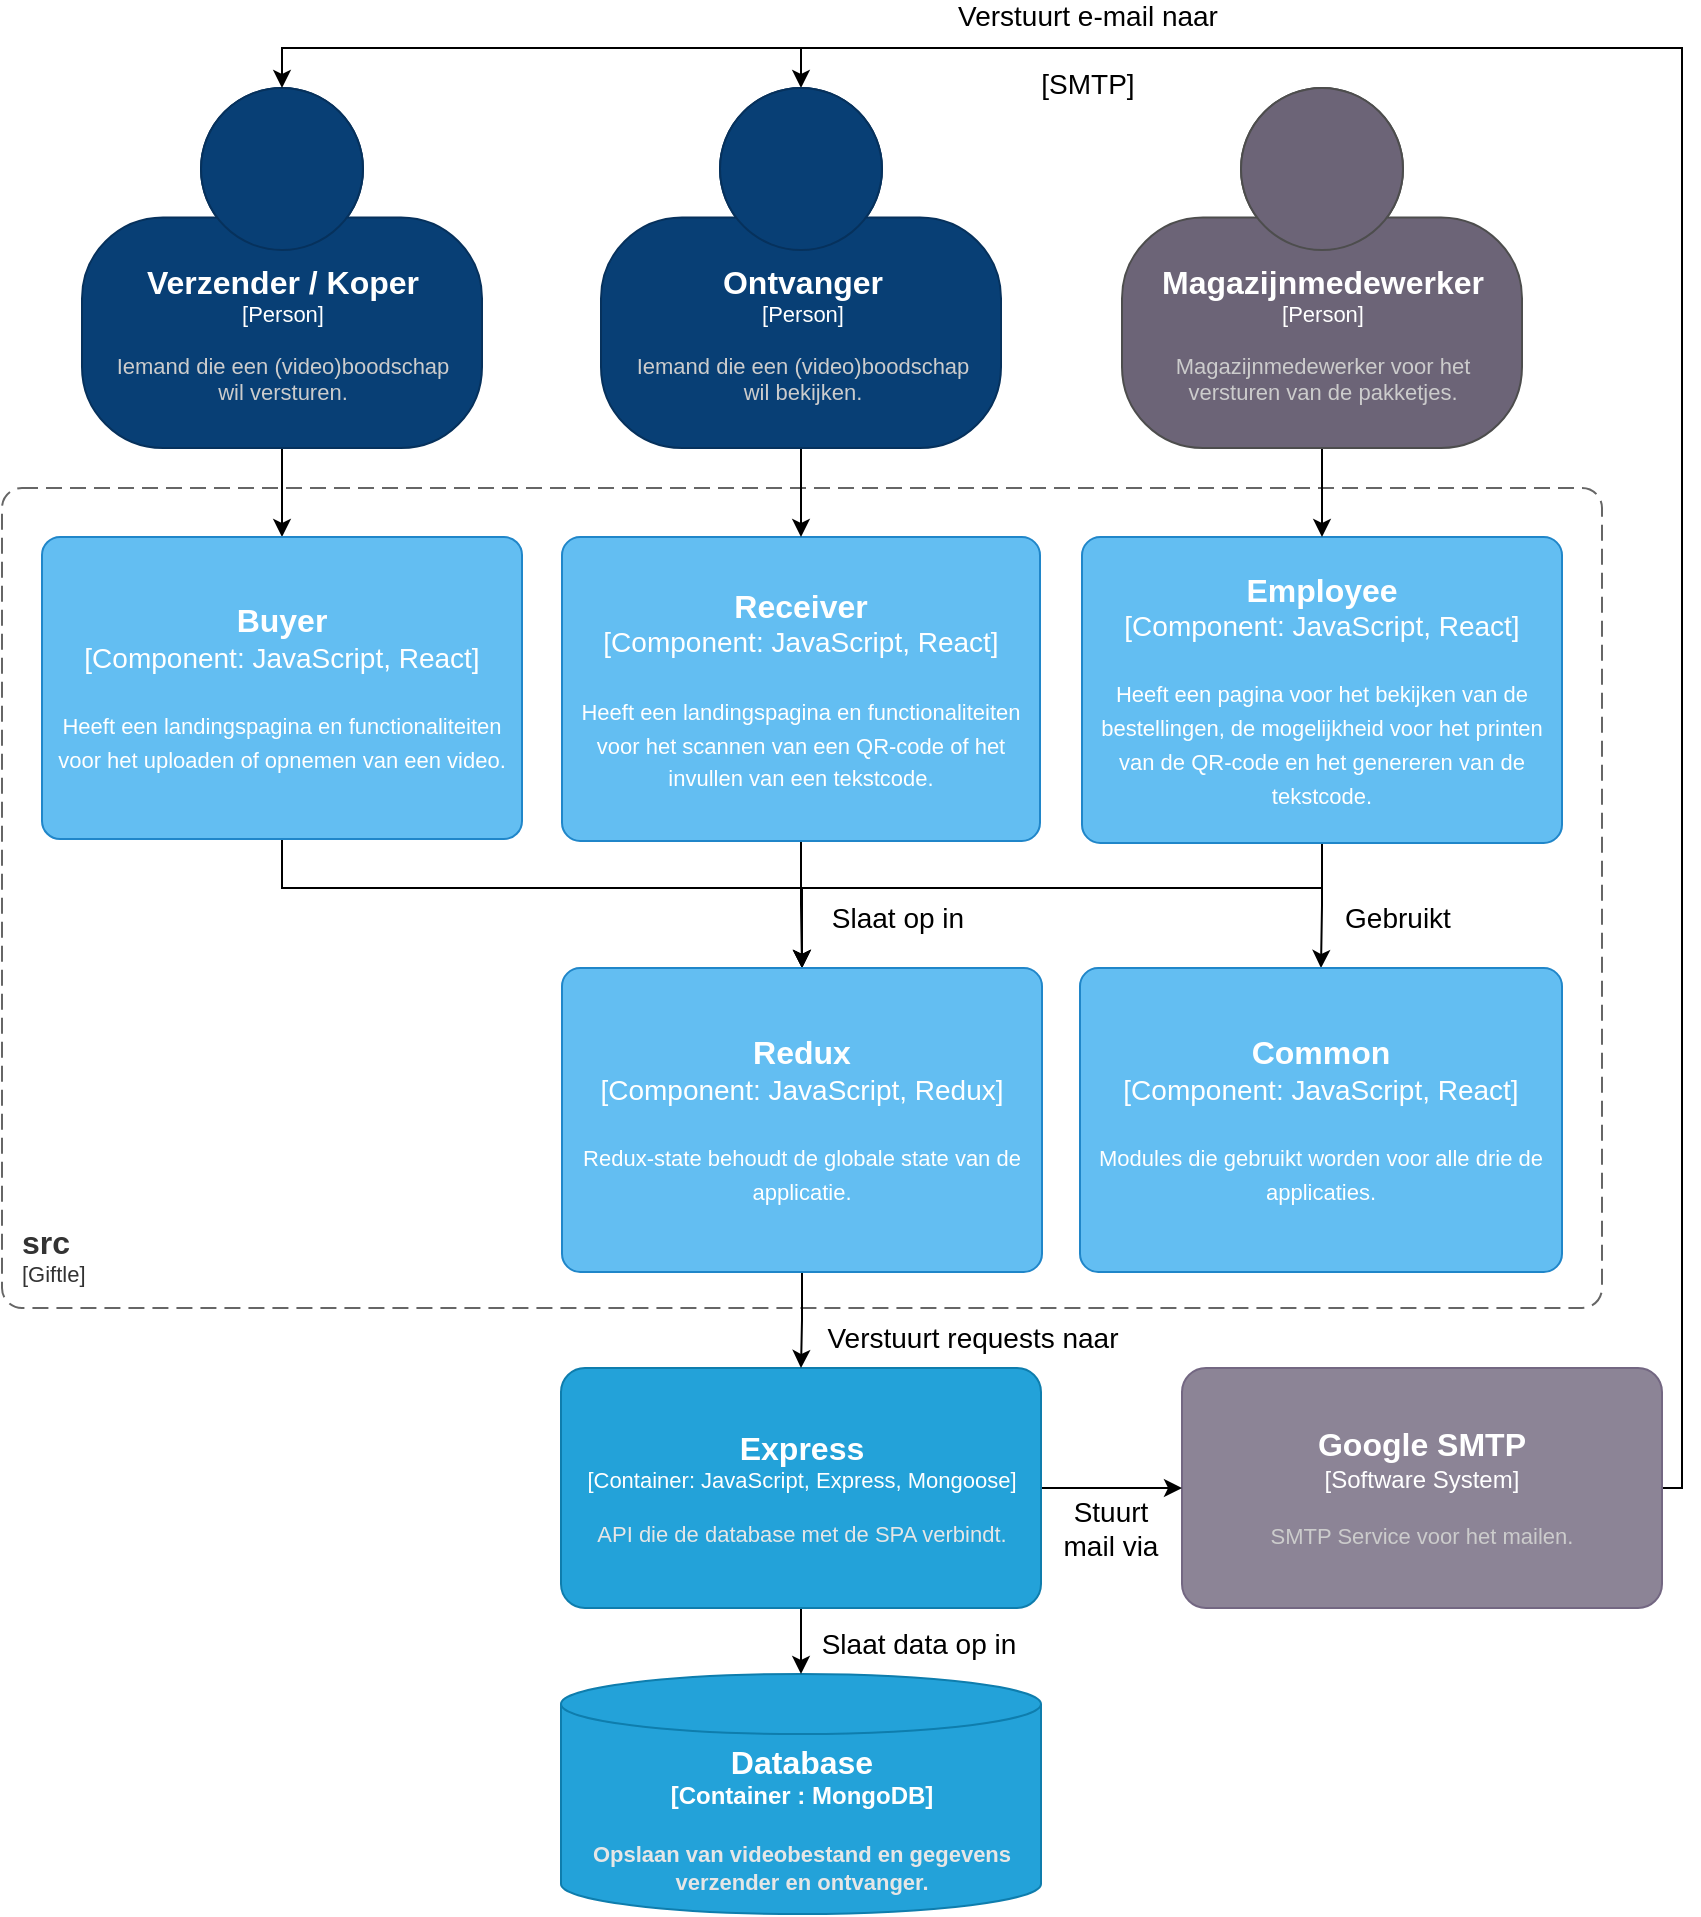<mxfile version="15.9.1" type="device"><diagram id="-0ToV_xf4O4VbdPgDHqG" name="Page-1"><mxGraphModel dx="1721" dy="923" grid="1" gridSize="10" guides="1" tooltips="1" connect="1" arrows="1" fold="1" page="0" pageScale="1" pageWidth="850" pageHeight="1100" math="0" shadow="0"><root><mxCell id="0"/><mxCell id="1" parent="0"/><mxCell id="0wUdZuKvDCX5RXPIYe8K-27" style="edgeStyle=orthogonalEdgeStyle;rounded=0;orthogonalLoop=1;jettySize=auto;html=1;exitX=0.5;exitY=1;exitDx=0;exitDy=0;exitPerimeter=0;entryX=0.5;entryY=0;entryDx=0;entryDy=0;entryPerimeter=0;fontFamily=Helvetica;fontSize=14;fontColor=#000000;strokeColor=default;strokeWidth=1;" parent="1" source="0wUdZuKvDCX5RXPIYe8K-1" target="0wUdZuKvDCX5RXPIYe8K-42" edge="1"><mxGeometry relative="1" as="geometry"><mxPoint x="188" y="338.0" as="targetPoint"/></mxGeometry></mxCell><object c4Name="Verzender / Koper" c4Type="Person" c4Description="Iemand die een (video)boodschap&#10;wil versturen." label="&lt;font style=&quot;font-size: 16px&quot;&gt;&lt;b&gt;%c4Name%&lt;/b&gt;&lt;/font&gt;&lt;div&gt;[%c4Type%]&lt;/div&gt;&lt;br&gt;&lt;div&gt;&lt;font style=&quot;font-size: 11px&quot;&gt;&lt;font color=&quot;#cccccc&quot;&gt;%c4Description%&lt;/font&gt;&lt;/font&gt;&lt;/div&gt;" placeholders="1" id="0wUdZuKvDCX5RXPIYe8K-1"><mxCell style="html=1;fontSize=11;dashed=0;whitespace=wrap;fillColor=#083F75;strokeColor=#06315C;fontColor=#ffffff;shape=mxgraph.c4.person2;align=center;metaEdit=1;points=[[0.5,0,0],[1,0.5,0],[1,0.75,0],[0.75,1,0],[0.5,1,0],[0.25,1,0],[0,0.75,0],[0,0.5,0]];resizable=0;fontFamily=Helvetica;" parent="1" vertex="1"><mxGeometry x="120" y="120" width="200" height="180" as="geometry"/></mxCell></object><mxCell id="sfqRo5XyO4a88tALqcXe-2" style="edgeStyle=orthogonalEdgeStyle;rounded=0;orthogonalLoop=1;jettySize=auto;html=1;entryX=0.5;entryY=0;entryDx=0;entryDy=0;entryPerimeter=0;strokeWidth=1;fontFamily=Helvetica;" parent="1" source="0wUdZuKvDCX5RXPIYe8K-5" target="0wUdZuKvDCX5RXPIYe8K-1" edge="1"><mxGeometry relative="1" as="geometry"><Array as="points"><mxPoint x="920" y="820"/><mxPoint x="920" y="100"/><mxPoint x="220" y="100"/></Array></mxGeometry></mxCell><mxCell id="sfqRo5XyO4a88tALqcXe-3" style="edgeStyle=orthogonalEdgeStyle;rounded=0;orthogonalLoop=1;jettySize=auto;html=1;entryX=0.5;entryY=0;entryDx=0;entryDy=0;entryPerimeter=0;strokeWidth=1;startArrow=none;endSize=6;fontFamily=Helvetica;" parent="1" source="sfqRo5XyO4a88tALqcXe-4" target="0wUdZuKvDCX5RXPIYe8K-66" edge="1"><mxGeometry relative="1" as="geometry"><Array as="points"><mxPoint x="663" y="100"/><mxPoint x="480" y="100"/></Array></mxGeometry></mxCell><object placeholders="1" c4Name="Google SMTP" c4Type="Software System" c4Description="SMTP Service voor het mailen." label="&lt;font style=&quot;font-size: 16px&quot;&gt;&lt;b&gt;%c4Name%&lt;/b&gt;&lt;/font&gt;&lt;div&gt;[%c4Type%]&lt;/div&gt;&lt;br&gt;&lt;div&gt;&lt;font style=&quot;font-size: 11px&quot;&gt;&lt;font color=&quot;#cccccc&quot;&gt;%c4Description%&lt;/font&gt;&lt;/font&gt;&lt;/div&gt;" id="0wUdZuKvDCX5RXPIYe8K-5"><mxCell style="rounded=1;whiteSpace=wrap;html=1;labelBackgroundColor=none;fillColor=#8C8496;fontColor=#ffffff;align=center;arcSize=10;strokeColor=#736782;metaEdit=1;resizable=0;points=[[0.25,0,0],[0.5,0,0],[0.75,0,0],[1,0.25,0],[1,0.5,0],[1,0.75,0],[0.75,1,0],[0.5,1,0],[0.25,1,0],[0,0.75,0],[0,0.5,0],[0,0.25,0]];fontFamily=Helvetica;" parent="1" vertex="1"><mxGeometry x="670" y="760" width="240" height="120" as="geometry"/></mxCell></object><object placeholders="1" c4Name="src" c4Type="Software System" c4Application="Giftle" label="&lt;font style=&quot;font-size: 16px&quot;&gt;&lt;b&gt;&lt;div style=&quot;text-align: left&quot;&gt;%c4Name%&lt;/div&gt;&lt;/b&gt;&lt;/font&gt;&lt;div style=&quot;text-align: left&quot;&gt;[%c4Application%]&lt;/div&gt;" id="0wUdZuKvDCX5RXPIYe8K-20"><mxCell style="rounded=1;fontSize=11;whiteSpace=wrap;html=1;dashed=1;arcSize=20;fillColor=none;strokeColor=#666666;fontColor=#333333;labelBackgroundColor=none;align=left;verticalAlign=bottom;labelBorderColor=none;spacingTop=0;spacing=10;dashPattern=8 4;metaEdit=1;rotatable=0;perimeter=rectanglePerimeter;noLabel=0;labelPadding=0;allowArrows=0;connectable=0;expand=0;recursiveResize=0;editable=1;pointerEvents=0;absoluteArcSize=1;points=[[0.25,0,0],[0.5,0,0],[0.75,0,0],[1,0.25,0],[1,0.5,0],[1,0.75,0],[0.75,1,0],[0.5,1,0],[0.25,1,0],[0,0.75,0],[0,0.5,0],[0,0.25,0]];fontFamily=Helvetica;" parent="1" vertex="1"><mxGeometry x="80" y="320" width="800" height="410" as="geometry"/></mxCell></object><object placeholders="1" c4Type="Database" c4Container="Container " c4Technology="MongoDB" c4Description="Opslaan van videobestand en gegevens verzender en ontvanger." label="&lt;font style=&quot;font-size: 16px&quot;&gt;&lt;b&gt;%c4Type%&lt;/b&gt;&lt;/font&gt;&lt;div&gt;&lt;b&gt;[%c4Container%:&amp;nbsp;%c4Technology%]&lt;/b&gt;&lt;/div&gt;&lt;b&gt;&lt;br&gt;&lt;div&gt;&lt;font style=&quot;font-size: 11px&quot;&gt;&lt;font color=&quot;#E6E6E6&quot;&gt;%c4Description%&lt;/font&gt;&lt;/font&gt;&lt;/div&gt;&lt;/b&gt;" id="0wUdZuKvDCX5RXPIYe8K-22"><mxCell style="shape=cylinder3;size=15;whiteSpace=wrap;html=1;boundedLbl=1;rounded=0;labelBackgroundColor=none;fillColor=#23A2D9;fontSize=12;fontColor=#ffffff;align=center;strokeColor=#0E7DAD;metaEdit=1;points=[[0.5,0,0],[1,0.25,0],[1,0.5,0],[1,0.75,0],[0.5,1,0],[0,0.75,0],[0,0.5,0],[0,0.25,0]];resizable=0;fontFamily=Helvetica;" parent="1" vertex="1"><mxGeometry x="359.5" y="913" width="240" height="120" as="geometry"/></mxCell></object><mxCell id="0wUdZuKvDCX5RXPIYe8K-56" style="edgeStyle=orthogonalEdgeStyle;rounded=0;orthogonalLoop=1;jettySize=auto;html=1;exitX=0.5;exitY=1;exitDx=0;exitDy=0;exitPerimeter=0;entryX=0.5;entryY=0;entryDx=0;entryDy=0;entryPerimeter=0;fontFamily=Helvetica;fontSize=14;fontColor=#000000;strokeColor=default;strokeWidth=1;" parent="1" source="0wUdZuKvDCX5RXPIYe8K-23" target="0wUdZuKvDCX5RXPIYe8K-22" edge="1"><mxGeometry relative="1" as="geometry"/></mxCell><mxCell id="0wUdZuKvDCX5RXPIYe8K-64" style="edgeStyle=orthogonalEdgeStyle;rounded=0;orthogonalLoop=1;jettySize=auto;html=1;entryX=0;entryY=0.5;entryDx=0;entryDy=0;entryPerimeter=0;fontFamily=Helvetica;fontSize=14;fontColor=#000000;strokeColor=default;strokeWidth=1;" parent="1" source="0wUdZuKvDCX5RXPIYe8K-23" target="0wUdZuKvDCX5RXPIYe8K-5" edge="1"><mxGeometry relative="1" as="geometry"/></mxCell><object placeholders="1" c4Name="Express" c4Type="Container" c4Technology="JavaScript, Express, Mongoose" c4Description="API die de database met de SPA verbindt." label="&lt;font style=&quot;font-size: 16px&quot;&gt;&lt;b&gt;%c4Name%&lt;/b&gt;&lt;/font&gt;&lt;div&gt;[%c4Type%: %c4Technology%]&lt;/div&gt;&lt;br&gt;&lt;div&gt;&lt;font style=&quot;font-size: 11px&quot;&gt;&lt;font color=&quot;#E6E6E6&quot;&gt;%c4Description%&lt;/font&gt;&lt;/font&gt;&lt;/div&gt;" id="0wUdZuKvDCX5RXPIYe8K-23"><mxCell style="rounded=1;whiteSpace=wrap;html=1;fontSize=11;labelBackgroundColor=none;fillColor=#23A2D9;fontColor=#ffffff;align=center;arcSize=10;strokeColor=#0E7DAD;metaEdit=1;resizable=0;points=[[0.25,0,0],[0.5,0,0],[0.75,0,0],[1,0.25,0],[1,0.5,0],[1,0.75,0],[0.75,1,0],[0.5,1,0],[0.25,1,0],[0,0.75,0],[0,0.5,0],[0,0.25,0]];fontFamily=Helvetica;" parent="1" vertex="1"><mxGeometry x="359.5" y="760" width="240" height="120" as="geometry"/></mxCell></object><mxCell id="0wUdZuKvDCX5RXPIYe8K-35" value="Slaat data op in" style="text;html=1;strokeColor=none;fillColor=none;align=center;verticalAlign=middle;whiteSpace=wrap;rounded=0;fontFamily=Helvetica;fontSize=14;fontColor=#000000;" parent="1" vertex="1"><mxGeometry x="479.5" y="883" width="117" height="30" as="geometry"/></mxCell><mxCell id="GStdMcOFsJx_JqYdBZ7s-15" style="edgeStyle=orthogonalEdgeStyle;rounded=0;orthogonalLoop=1;jettySize=auto;html=1;exitX=0.5;exitY=1;exitDx=0;exitDy=0;exitPerimeter=0;fontFamily=Helvetica;endSize=6;strokeWidth=1;" edge="1" parent="1" source="0wUdZuKvDCX5RXPIYe8K-42" target="GStdMcOFsJx_JqYdBZ7s-13"><mxGeometry relative="1" as="geometry"><Array as="points"><mxPoint x="220" y="520"/><mxPoint x="480" y="520"/></Array></mxGeometry></mxCell><object placeholders="1" c4Name="Buyer" c4Type="Component" c4Technology="JavaScript, React" c4Description="Heeft een landingspagina en functionaliteiten voor het uploaden of opnemen van een video." label="&lt;font style=&quot;font-size: 16px&quot;&gt;&lt;b&gt;%c4Name%&lt;/b&gt;&lt;/font&gt;&lt;div&gt;[%c4Type%: %c4Technology%]&lt;/div&gt;&lt;br&gt;&lt;div&gt;&lt;font style=&quot;font-size: 11px&quot;&gt;%c4Description%&lt;/font&gt;&lt;/div&gt;" id="0wUdZuKvDCX5RXPIYe8K-42"><mxCell style="rounded=1;whiteSpace=wrap;html=1;labelBackgroundColor=none;fillColor=#63BEF2;fontColor=#ffffff;align=center;arcSize=6;strokeColor=#2086C9;metaEdit=1;resizable=1;points=[[0.25,0,0],[0.5,0,0],[0.75,0,0],[1,0.25,0],[1,0.5,0],[1,0.75,0],[0.75,1,0],[0.5,1,0],[0.25,1,0],[0,0.75,0],[0,0.5,0],[0,0.25,0]];fontFamily=Helvetica;fontSize=14;" parent="1" vertex="1"><mxGeometry x="100" y="344.5" width="240" height="151" as="geometry"/></mxCell></object><mxCell id="GStdMcOFsJx_JqYdBZ7s-16" style="edgeStyle=orthogonalEdgeStyle;rounded=0;orthogonalLoop=1;jettySize=auto;html=1;exitX=0.5;exitY=1;exitDx=0;exitDy=0;exitPerimeter=0;fontFamily=Helvetica;endSize=6;strokeWidth=1;" edge="1" parent="1" source="0wUdZuKvDCX5RXPIYe8K-43" target="GStdMcOFsJx_JqYdBZ7s-13"><mxGeometry relative="1" as="geometry"/></mxCell><object placeholders="1" c4Name="Receiver" c4Type="Component" c4Technology="JavaScript, React" c4Description="Heeft een landingspagina en functionaliteiten voor het scannen van een QR-code of het invullen van een tekstcode." label="&lt;font style=&quot;font-size: 16px&quot;&gt;&lt;b&gt;%c4Name%&lt;/b&gt;&lt;/font&gt;&lt;div&gt;[%c4Type%: %c4Technology%]&lt;/div&gt;&lt;br&gt;&lt;div&gt;&lt;font style=&quot;font-size: 11px&quot;&gt;%c4Description%&lt;/font&gt;&lt;/div&gt;" id="0wUdZuKvDCX5RXPIYe8K-43"><mxCell style="rounded=1;whiteSpace=wrap;html=1;labelBackgroundColor=none;fillColor=#63BEF2;fontColor=#ffffff;align=center;arcSize=6;strokeColor=#2086C9;metaEdit=1;resizable=1;points=[[0.25,0,0],[0.5,0,0],[0.75,0,0],[1,0.25,0],[1,0.5,0],[1,0.75,0],[0.75,1,0],[0.5,1,0],[0.25,1,0],[0,0.75,0],[0,0.5,0],[0,0.25,0]];fontFamily=Helvetica;fontSize=14;" parent="1" vertex="1"><mxGeometry x="360" y="344.5" width="239" height="152" as="geometry"/></mxCell></object><mxCell id="GStdMcOFsJx_JqYdBZ7s-17" style="edgeStyle=orthogonalEdgeStyle;rounded=0;orthogonalLoop=1;jettySize=auto;html=1;exitX=0.5;exitY=1;exitDx=0;exitDy=0;exitPerimeter=0;fontFamily=Helvetica;endSize=6;strokeWidth=1;" edge="1" parent="1" source="0wUdZuKvDCX5RXPIYe8K-49" target="GStdMcOFsJx_JqYdBZ7s-13"><mxGeometry relative="1" as="geometry"><Array as="points"><mxPoint x="740" y="520"/><mxPoint x="480" y="520"/></Array></mxGeometry></mxCell><mxCell id="GStdMcOFsJx_JqYdBZ7s-18" style="edgeStyle=orthogonalEdgeStyle;rounded=0;orthogonalLoop=1;jettySize=auto;html=1;exitX=0.5;exitY=1;exitDx=0;exitDy=0;exitPerimeter=0;fontFamily=Helvetica;endSize=6;strokeWidth=1;" edge="1" parent="1" source="0wUdZuKvDCX5RXPIYe8K-49" target="0wUdZuKvDCX5RXPIYe8K-50"><mxGeometry relative="1" as="geometry"/></mxCell><object placeholders="1" c4Name="Employee" c4Type="Component" c4Technology="JavaScript, React" c4Description="Heeft een pagina voor het bekijken van de bestellingen, de mogelijkheid voor het printen van de QR-code en het genereren van de tekstcode." label="&lt;font style=&quot;font-size: 16px&quot;&gt;&lt;b&gt;%c4Name%&lt;/b&gt;&lt;/font&gt;&lt;div&gt;[%c4Type%: %c4Technology%]&lt;/div&gt;&lt;br&gt;&lt;div&gt;&lt;font style=&quot;font-size: 11px&quot;&gt;%c4Description%&lt;/font&gt;&lt;/div&gt;" id="0wUdZuKvDCX5RXPIYe8K-49"><mxCell style="rounded=1;whiteSpace=wrap;html=1;labelBackgroundColor=none;fillColor=#63BEF2;fontColor=#ffffff;align=center;arcSize=6;strokeColor=#2086C9;metaEdit=1;resizable=1;points=[[0.25,0,0],[0.5,0,0],[0.75,0,0],[1,0.25,0],[1,0.5,0],[1,0.75,0],[0.75,1,0],[0.5,1,0],[0.25,1,0],[0,0.75,0],[0,0.5,0],[0,0.25,0]];fontFamily=Helvetica;fontSize=14;" parent="1" vertex="1"><mxGeometry x="620" y="344.5" width="240" height="153" as="geometry"/></mxCell></object><object placeholders="1" c4Name="Common" c4Type="Component" c4Technology="JavaScript, React" c4Description="Modules die gebruikt worden voor alle drie de applicaties." label="&lt;font style=&quot;font-size: 16px&quot;&gt;&lt;b&gt;%c4Name%&lt;/b&gt;&lt;/font&gt;&lt;div&gt;[%c4Type%: %c4Technology%]&lt;/div&gt;&lt;br&gt;&lt;div&gt;&lt;font style=&quot;font-size: 11px&quot;&gt;%c4Description%&lt;/font&gt;&lt;/div&gt;" id="0wUdZuKvDCX5RXPIYe8K-50"><mxCell style="rounded=1;whiteSpace=wrap;html=1;labelBackgroundColor=none;fillColor=#63BEF2;fontColor=#ffffff;align=center;arcSize=6;strokeColor=#2086C9;metaEdit=1;resizable=1;points=[[0.25,0,0],[0.5,0,0],[0.75,0,0],[1,0.25,0],[1,0.5,0],[1,0.75,0],[0.75,1,0],[0.5,1,0],[0.25,1,0],[0,0.75,0],[0,0.5,0],[0,0.25,0]];fontFamily=Helvetica;fontSize=14;" parent="1" vertex="1"><mxGeometry x="619" y="560" width="241" height="152" as="geometry"/></mxCell></object><mxCell id="0wUdZuKvDCX5RXPIYe8K-60" value="Slaat op in" style="text;html=1;strokeColor=none;fillColor=none;align=center;verticalAlign=middle;whiteSpace=wrap;rounded=0;fontFamily=Helvetica;fontSize=14;fontColor=#000000;rotation=0;" parent="1" vertex="1"><mxGeometry x="490" y="520" width="76" height="30" as="geometry"/></mxCell><mxCell id="0wUdZuKvDCX5RXPIYe8K-61" value="Verstuurt requests naar" style="text;html=1;strokeColor=none;fillColor=none;align=center;verticalAlign=middle;whiteSpace=wrap;rounded=0;fontFamily=Helvetica;fontSize=14;fontColor=#000000;" parent="1" vertex="1"><mxGeometry x="479.5" y="730" width="170.5" height="30" as="geometry"/></mxCell><mxCell id="0wUdZuKvDCX5RXPIYe8K-65" value="Stuurt&lt;br&gt;mail via" style="text;html=1;strokeColor=none;fillColor=none;align=center;verticalAlign=middle;whiteSpace=wrap;rounded=0;fontFamily=Helvetica;fontSize=14;fontColor=#000000;" parent="1" vertex="1"><mxGeometry x="575.5" y="825" width="117" height="30" as="geometry"/></mxCell><mxCell id="0wUdZuKvDCX5RXPIYe8K-67" style="edgeStyle=orthogonalEdgeStyle;rounded=0;orthogonalLoop=1;jettySize=auto;html=1;entryX=0.5;entryY=0;entryDx=0;entryDy=0;entryPerimeter=0;fontFamily=Helvetica;fontSize=14;fontColor=#000000;strokeColor=default;strokeWidth=1;" parent="1" source="0wUdZuKvDCX5RXPIYe8K-66" target="0wUdZuKvDCX5RXPIYe8K-43" edge="1"><mxGeometry relative="1" as="geometry"/></mxCell><object c4Name="Ontvanger" c4Type="Person" c4Description="Iemand die een (video)boodschap&#10;wil bekijken." label="&lt;font style=&quot;font-size: 16px&quot;&gt;&lt;b&gt;%c4Name%&lt;/b&gt;&lt;/font&gt;&lt;div&gt;[%c4Type%]&lt;/div&gt;&lt;br&gt;&lt;div&gt;&lt;font style=&quot;font-size: 11px&quot;&gt;&lt;font color=&quot;#cccccc&quot;&gt;%c4Description%&lt;/font&gt;&lt;/font&gt;&lt;/div&gt;" placeholders="1" id="0wUdZuKvDCX5RXPIYe8K-66"><mxCell style="html=1;fontSize=11;dashed=0;whitespace=wrap;fillColor=#083F75;strokeColor=#06315C;fontColor=#ffffff;shape=mxgraph.c4.person2;align=center;metaEdit=1;points=[[0.5,0,0],[1,0.5,0],[1,0.75,0],[0.75,1,0],[0.5,1,0],[0.25,1,0],[0,0.75,0],[0,0.5,0]];resizable=0;fontFamily=Helvetica;" parent="1" vertex="1"><mxGeometry x="379.5" y="120" width="200" height="180" as="geometry"/></mxCell></object><mxCell id="0wUdZuKvDCX5RXPIYe8K-69" style="edgeStyle=orthogonalEdgeStyle;rounded=0;orthogonalLoop=1;jettySize=auto;html=1;entryX=0.5;entryY=0;entryDx=0;entryDy=0;entryPerimeter=0;fontFamily=Helvetica;fontSize=14;fontColor=#000000;strokeColor=default;strokeWidth=1;" parent="1" source="0wUdZuKvDCX5RXPIYe8K-68" target="0wUdZuKvDCX5RXPIYe8K-49" edge="1"><mxGeometry relative="1" as="geometry"/></mxCell><object placeholders="1" c4Name="Magazijnmedewerker" c4Type="Person" c4Description="Magazijnmedewerker voor het&#10;versturen van de pakketjes." label="&lt;font style=&quot;font-size: 16px&quot;&gt;&lt;b&gt;%c4Name%&lt;/b&gt;&lt;/font&gt;&lt;div&gt;[%c4Type%]&lt;/div&gt;&lt;br&gt;&lt;div&gt;&lt;font style=&quot;font-size: 11px&quot;&gt;&lt;font color=&quot;#cccccc&quot;&gt;%c4Description%&lt;/font&gt;&lt;/font&gt;&lt;/div&gt;" id="0wUdZuKvDCX5RXPIYe8K-68"><mxCell style="html=1;fontSize=11;dashed=0;whitespace=wrap;fillColor=#6C6477;strokeColor=#4D4D4D;fontColor=#ffffff;shape=mxgraph.c4.person2;align=center;metaEdit=1;points=[[0.5,0,0],[1,0.5,0],[1,0.75,0],[0.75,1,0],[0.5,1,0],[0.25,1,0],[0,0.75,0],[0,0.5,0]];resizable=0;rounded=1;fontFamily=Helvetica;" parent="1" vertex="1"><mxGeometry x="640" y="120" width="200" height="180" as="geometry"/></mxCell></object><mxCell id="sfqRo5XyO4a88tALqcXe-4" value="&lt;font style=&quot;font-size: 14px&quot;&gt;Verstuurt e-mail naar&lt;br&gt;&lt;br&gt;[SMTP]&lt;/font&gt;" style="text;html=1;strokeColor=none;fillColor=none;align=center;verticalAlign=middle;whiteSpace=wrap;rounded=0;fontFamily=Helvetica;" parent="1" vertex="1"><mxGeometry x="530" y="86" width="186" height="30" as="geometry"/></mxCell><mxCell id="GStdMcOFsJx_JqYdBZ7s-21" style="edgeStyle=orthogonalEdgeStyle;rounded=0;orthogonalLoop=1;jettySize=auto;html=1;exitX=0.5;exitY=1;exitDx=0;exitDy=0;exitPerimeter=0;fontFamily=Helvetica;endSize=6;strokeWidth=1;" edge="1" parent="1" source="GStdMcOFsJx_JqYdBZ7s-13" target="0wUdZuKvDCX5RXPIYe8K-23"><mxGeometry relative="1" as="geometry"/></mxCell><object placeholders="1" c4Name="Redux" c4Type="Component" c4Technology="JavaScript, Redux" c4Description="Redux-state behoudt de globale state van de applicatie." label="&lt;font style=&quot;font-size: 16px&quot;&gt;&lt;b&gt;%c4Name%&lt;/b&gt;&lt;/font&gt;&lt;div&gt;[%c4Type%: %c4Technology%]&lt;/div&gt;&lt;br&gt;&lt;div&gt;&lt;font style=&quot;font-size: 11px&quot;&gt;%c4Description%&lt;/font&gt;&lt;/div&gt;" id="GStdMcOFsJx_JqYdBZ7s-13"><mxCell style="rounded=1;whiteSpace=wrap;html=1;labelBackgroundColor=none;fillColor=#63BEF2;fontColor=#ffffff;align=center;arcSize=6;strokeColor=#2086C9;metaEdit=1;resizable=1;points=[[0.25,0,0],[0.5,0,0],[0.75,0,0],[1,0.25,0],[1,0.5,0],[1,0.75,0],[0.75,1,0],[0.5,1,0],[0.25,1,0],[0,0.75,0],[0,0.5,0],[0,0.25,0]];fontFamily=Helvetica;fontSize=14;" vertex="1" parent="1"><mxGeometry x="360" y="560" width="240" height="152" as="geometry"/></mxCell></object><mxCell id="GStdMcOFsJx_JqYdBZ7s-19" value="Gebruikt" style="text;html=1;strokeColor=none;fillColor=none;align=center;verticalAlign=middle;whiteSpace=wrap;rounded=0;fontFamily=Helvetica;fontSize=14;fontColor=#000000;rotation=0;" vertex="1" parent="1"><mxGeometry x="740" y="520" width="76" height="30" as="geometry"/></mxCell></root></mxGraphModel></diagram></mxfile>